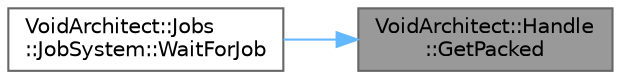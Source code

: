 digraph "VoidArchitect::Handle::GetPacked"
{
 // LATEX_PDF_SIZE
  bgcolor="transparent";
  edge [fontname=Helvetica,fontsize=10,labelfontname=Helvetica,labelfontsize=10];
  node [fontname=Helvetica,fontsize=10,shape=box,height=0.2,width=0.4];
  rankdir="RL";
  Node1 [id="Node000001",label="VoidArchitect::Handle\l::GetPacked",height=0.2,width=0.4,color="gray40", fillcolor="grey60", style="filled", fontcolor="black",tooltip="Get packed representation as single uint32_t."];
  Node1 -> Node2 [id="edge1_Node000001_Node000002",dir="back",color="steelblue1",style="solid",tooltip=" "];
  Node2 [id="Node000002",label="VoidArchitect::Jobs\l::JobSystem::WaitForJob",height=0.2,width=0.4,color="grey40", fillcolor="white", style="filled",URL="$class_void_architect_1_1_jobs_1_1_job_system.html#a9d8f4c5326f0f19d934f4ad126d7025d",tooltip="Wait for a job to complete (blocking)"];
}
